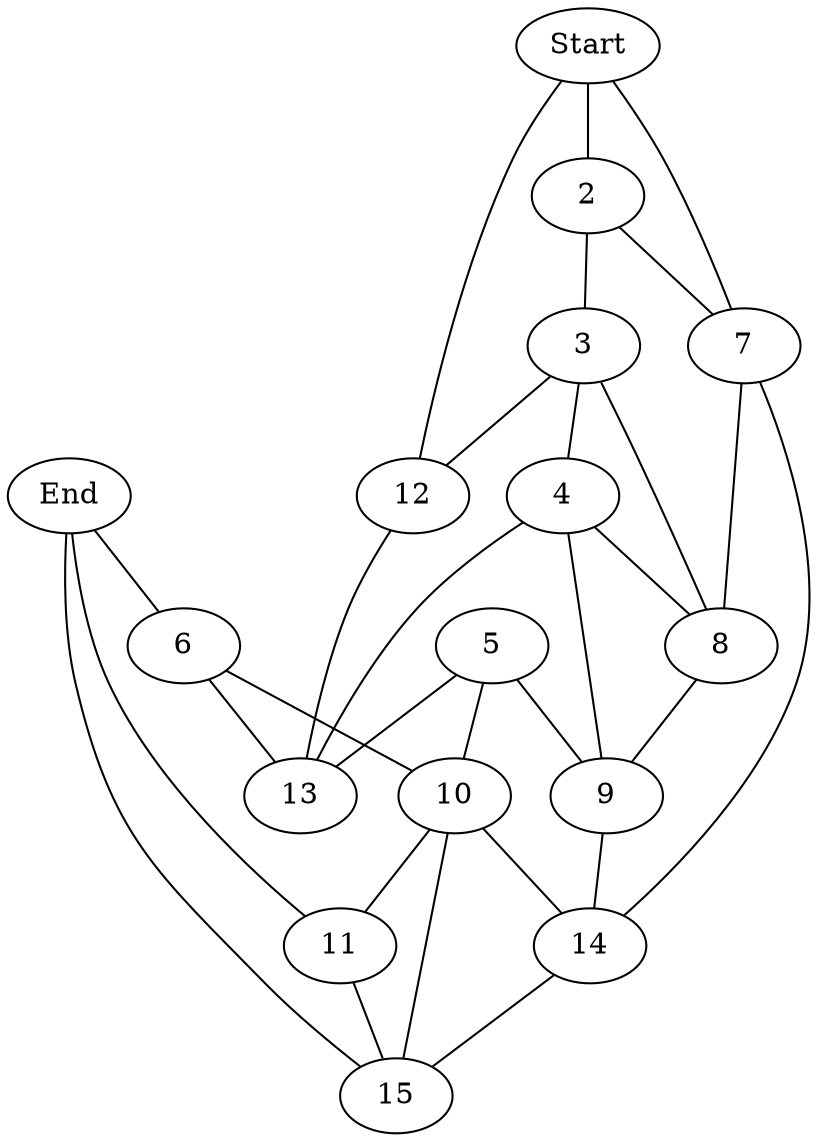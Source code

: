 graph prob17 {
    End [pos = "596, 53";];
    Start [pos = "62, 428";];
    2 [pos = "105, 339";];
    3 [pos = "158, 250";];
    4 [pos = "266, 160";];
    5 [pos = "362, 103";];
    6 [pos = "489, 68";];
    7 [pos = "170, 415";];
    8 [pos = "293, 392";];
    9 [pos = "386, 339";];
    10 [pos = "474, 265";];
    11 [pos = "554, 156";];
    12 [pos = "92, 176";];
    13 [pos = "236, 60";];
    14 [pos = "418, 433";];
    15 [pos = "584, 290";];
    
    Start -- 2 [key = "16";];
    2 -- 7 [key = "17";];
    Start -- 7 [key = "18";];
    Start -- 12 [key = "19";];
    12 -- 13 [key = "20";];
    6 -- 13 [key = "21";];
    End -- 6 [key = "22";];
    End -- 11 [key = "23";];
    11 -- 15 [key = "24";];
    End -- 15 [key = "25";];
    6 -- 10 [key = "26";];
    10 -- 15 [key = "27";];
    10 -- 11 [key = "28";];
    14 -- 15 [key = "29";];
    7 -- 14 [key = "30";];
    7 -- 8 [key = "31";];
    8 -- 9 [key = "32";];
    9 -- 14 [key = "33";];
    10 -- 14 [key = "34";];
    5 -- 10 [key = "35";];
    5 -- 13 [key = "36";];
    4 -- 13 [key = "37";];
    4 -- 9 [key = "38";];
    2 -- 3 [key = "39";];
    3 -- 4 [key = "40";];
    3 -- 12 [key = "41";];
    4 -- 8 [key = "42";];
    3 -- 8 [key = "43";];
    5 -- 9 [key = "45";];
    
    // v15D -- v2D [key = "16";];
    // v2D -- v3D [key = "17";];
    // StartD -- v2D [key = "18";];
    // v15D -- EndD [key = "19";];
    // v5D -- EndD [key = "20";];
    // v12D -- EndD [key = "21";];
    // EndD -- v11D [key = "22";];
    // v13D -- v11D [key = "23";];
    // v10D -- v13D [key = "24";];
    // v13D -- StartD [key = "25";];
    // v12D -- v11D [key = "26";];
    // v10D -- v14D [key = "27";];
    // v10D -- v11D [key = "28";];
    // v14D -- StartD [key = "29";];
    // v7D -- StartD [key = "30";];
    // v7D -- v3D [key = "31";];
    // v7D -- v6D [key = "32";];
    // v9D -- v7D [key = "33";];
    // v9D -- v14D [key = "34";];
    // v9D -- v12D [key = "35";];
    // v8D -- v12D [key = "36";];
    // v8D -- v5D [key = "37";];
    // v8D -- v6D [key = "38";];
    // v15D -- v3D [key = "39";];
    // v5D -- v4D [key = "40";];
    // v5D -- v15D [key = "41";];
    // v4D -- v6D [key = "42";];
    // v4D -- v3D [key = "43";];
    // v8D -- v9D [key = "45";];
}